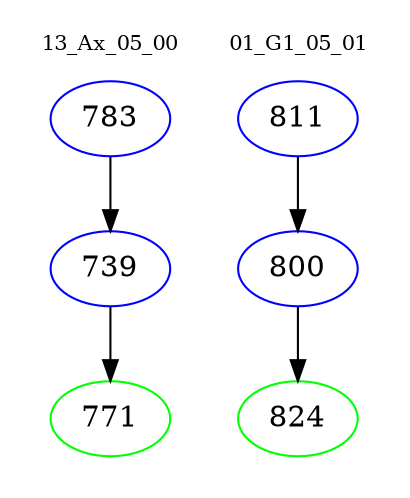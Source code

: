 digraph{
subgraph cluster_0 {
color = white
label = "13_Ax_05_00";
fontsize=10;
T0_783 [label="783", color="blue"]
T0_783 -> T0_739 [color="black"]
T0_739 [label="739", color="blue"]
T0_739 -> T0_771 [color="black"]
T0_771 [label="771", color="green"]
}
subgraph cluster_1 {
color = white
label = "01_G1_05_01";
fontsize=10;
T1_811 [label="811", color="blue"]
T1_811 -> T1_800 [color="black"]
T1_800 [label="800", color="blue"]
T1_800 -> T1_824 [color="black"]
T1_824 [label="824", color="green"]
}
}
